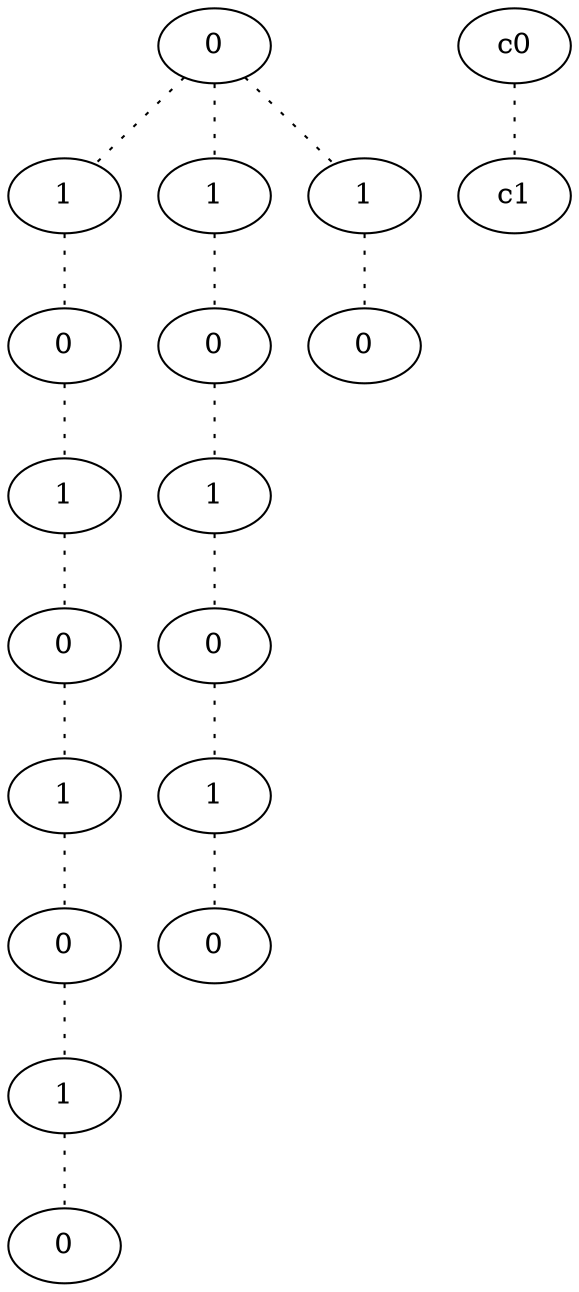graph {
a0[label=0];
a1[label=1];
a2[label=0];
a3[label=1];
a4[label=0];
a5[label=1];
a6[label=0];
a7[label=1];
a8[label=0];
a9[label=1];
a10[label=0];
a11[label=1];
a12[label=0];
a13[label=1];
a14[label=0];
a15[label=1];
a16[label=0];
a0 -- a1 [style=dotted];
a0 -- a9 [style=dotted];
a0 -- a15 [style=dotted];
a1 -- a2 [style=dotted];
a2 -- a3 [style=dotted];
a3 -- a4 [style=dotted];
a4 -- a5 [style=dotted];
a5 -- a6 [style=dotted];
a6 -- a7 [style=dotted];
a7 -- a8 [style=dotted];
a9 -- a10 [style=dotted];
a10 -- a11 [style=dotted];
a11 -- a12 [style=dotted];
a12 -- a13 [style=dotted];
a13 -- a14 [style=dotted];
a15 -- a16 [style=dotted];
c0 -- c1 [style=dotted];
}
